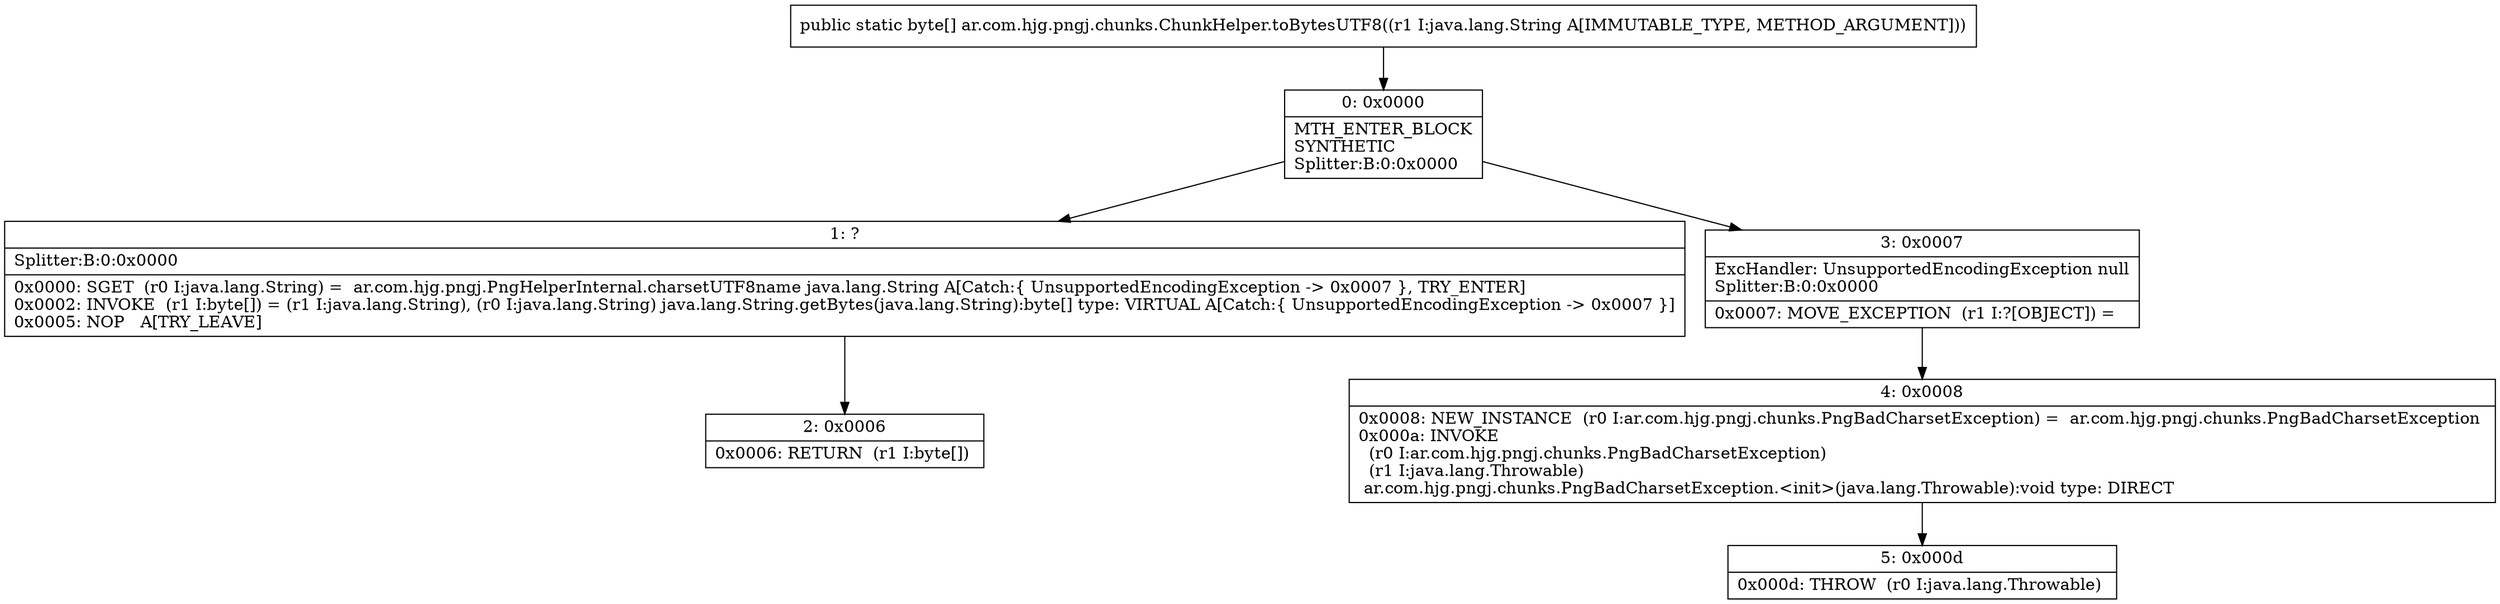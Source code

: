 digraph "CFG forar.com.hjg.pngj.chunks.ChunkHelper.toBytesUTF8(Ljava\/lang\/String;)[B" {
Node_0 [shape=record,label="{0\:\ 0x0000|MTH_ENTER_BLOCK\lSYNTHETIC\lSplitter:B:0:0x0000\l}"];
Node_1 [shape=record,label="{1\:\ ?|Splitter:B:0:0x0000\l|0x0000: SGET  (r0 I:java.lang.String) =  ar.com.hjg.pngj.PngHelperInternal.charsetUTF8name java.lang.String A[Catch:\{ UnsupportedEncodingException \-\> 0x0007 \}, TRY_ENTER]\l0x0002: INVOKE  (r1 I:byte[]) = (r1 I:java.lang.String), (r0 I:java.lang.String) java.lang.String.getBytes(java.lang.String):byte[] type: VIRTUAL A[Catch:\{ UnsupportedEncodingException \-\> 0x0007 \}]\l0x0005: NOP   A[TRY_LEAVE]\l}"];
Node_2 [shape=record,label="{2\:\ 0x0006|0x0006: RETURN  (r1 I:byte[]) \l}"];
Node_3 [shape=record,label="{3\:\ 0x0007|ExcHandler: UnsupportedEncodingException null\lSplitter:B:0:0x0000\l|0x0007: MOVE_EXCEPTION  (r1 I:?[OBJECT]) =  \l}"];
Node_4 [shape=record,label="{4\:\ 0x0008|0x0008: NEW_INSTANCE  (r0 I:ar.com.hjg.pngj.chunks.PngBadCharsetException) =  ar.com.hjg.pngj.chunks.PngBadCharsetException \l0x000a: INVOKE  \l  (r0 I:ar.com.hjg.pngj.chunks.PngBadCharsetException)\l  (r1 I:java.lang.Throwable)\l ar.com.hjg.pngj.chunks.PngBadCharsetException.\<init\>(java.lang.Throwable):void type: DIRECT \l}"];
Node_5 [shape=record,label="{5\:\ 0x000d|0x000d: THROW  (r0 I:java.lang.Throwable) \l}"];
MethodNode[shape=record,label="{public static byte[] ar.com.hjg.pngj.chunks.ChunkHelper.toBytesUTF8((r1 I:java.lang.String A[IMMUTABLE_TYPE, METHOD_ARGUMENT])) }"];
MethodNode -> Node_0;
Node_0 -> Node_1;
Node_0 -> Node_3;
Node_1 -> Node_2;
Node_3 -> Node_4;
Node_4 -> Node_5;
}

